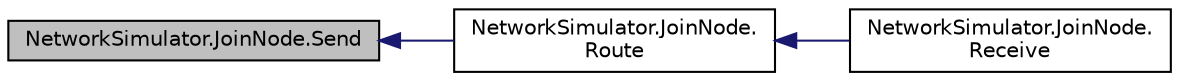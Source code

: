 digraph "NetworkSimulator.JoinNode.Send"
{
  edge [fontname="Helvetica",fontsize="10",labelfontname="Helvetica",labelfontsize="10"];
  node [fontname="Helvetica",fontsize="10",shape=record];
  rankdir="LR";
  Node1 [label="NetworkSimulator.JoinNode.Send",height=0.2,width=0.4,color="black", fillcolor="grey75", style="filled", fontcolor="black"];
  Node1 -> Node2 [dir="back",color="midnightblue",fontsize="10",style="solid",fontname="Helvetica"];
  Node2 [label="NetworkSimulator.JoinNode.\lRoute",height=0.2,width=0.4,color="black", fillcolor="white", style="filled",URL="$class_network_simulator_1_1_join_node.html#a5682ed1b31096dce17466e18e8fc8743",tooltip="Отправляет фрагмент по сети "];
  Node2 -> Node3 [dir="back",color="midnightblue",fontsize="10",style="solid",fontname="Helvetica"];
  Node3 [label="NetworkSimulator.JoinNode.\lReceive",height=0.2,width=0.4,color="black", fillcolor="white", style="filled",URL="$class_network_simulator_1_1_join_node.html#a32dc54853db194d6647d15b795981744",tooltip="Процедура приема фрагмента в интегратор "];
}
